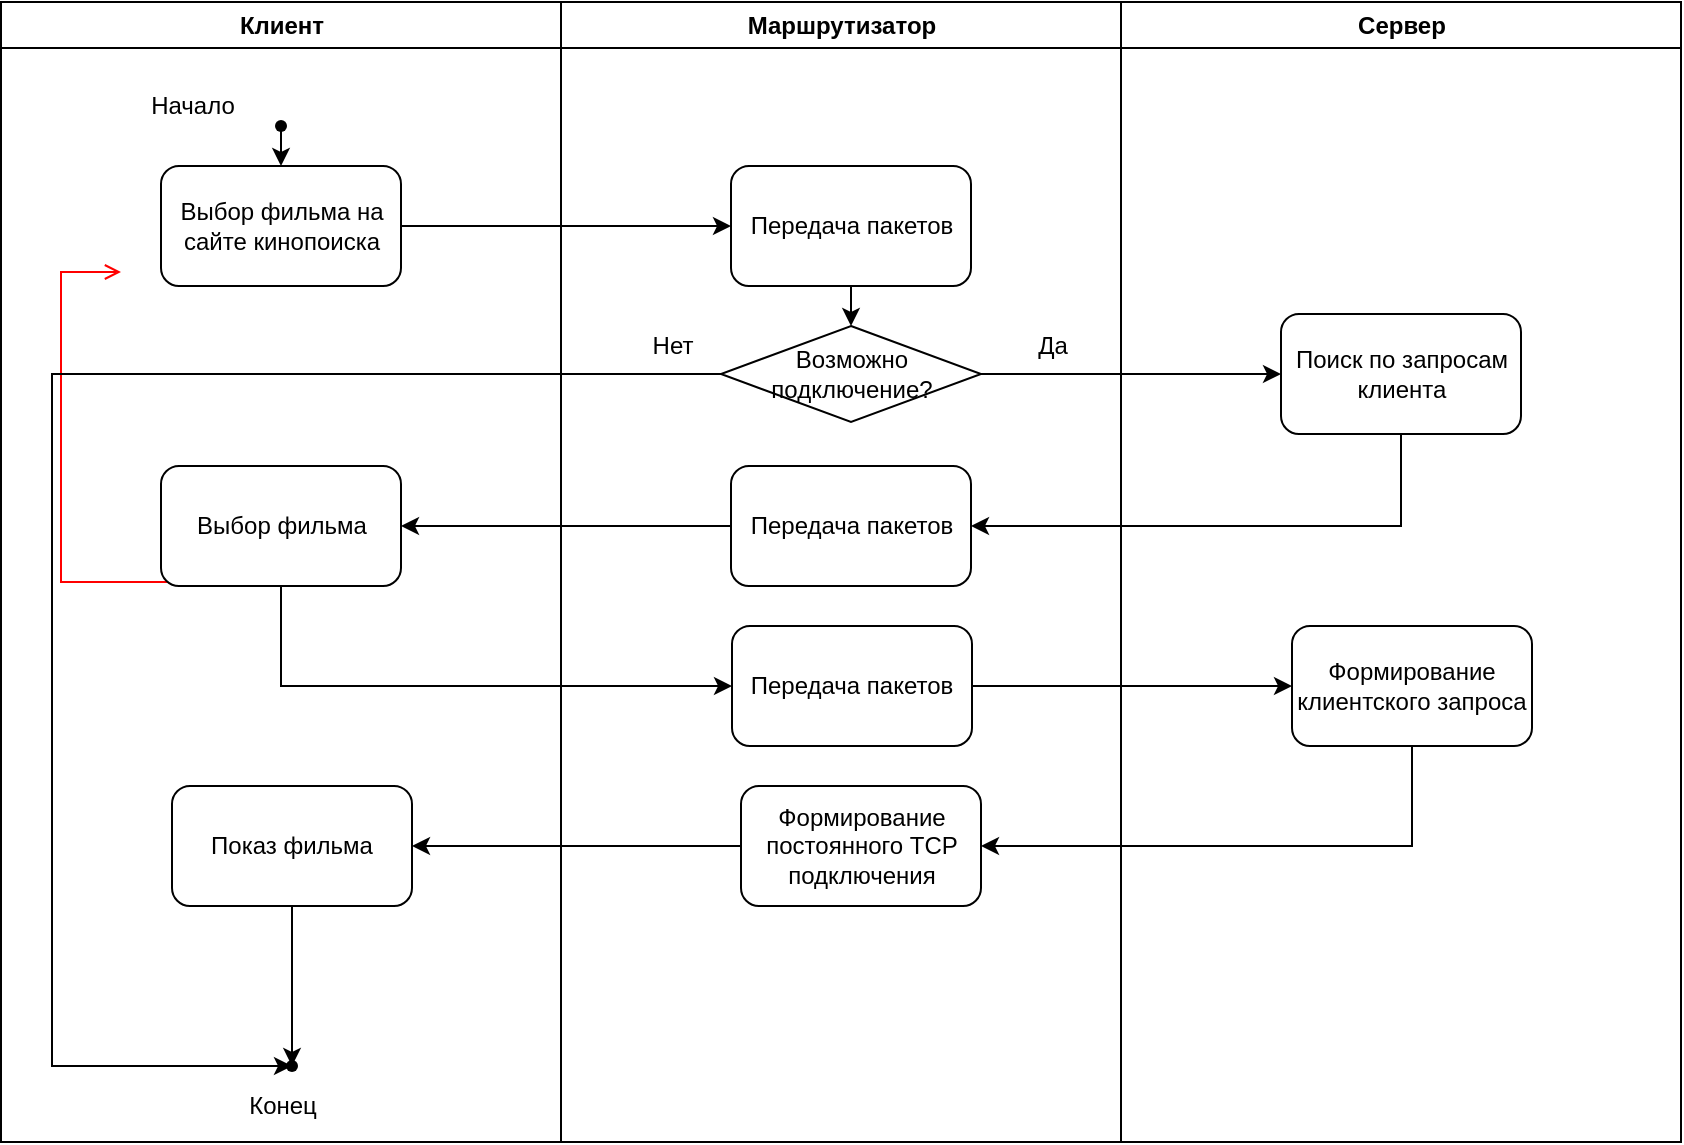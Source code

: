 <mxfile version="15.2.7" type="github"><diagram name="Page-1" id="e7e014a7-5840-1c2e-5031-d8a46d1fe8dd"><mxGraphModel dx="1422" dy="762" grid="1" gridSize="10" guides="1" tooltips="1" connect="1" arrows="1" fold="1" page="1" pageScale="1" pageWidth="1169" pageHeight="826" background="none" math="0" shadow="0"><root><mxCell id="0"/><mxCell id="1" parent="0"/><mxCell id="2" value="Клиент" style="swimlane;whiteSpace=wrap" parent="1" vertex="1"><mxGeometry x="164.5" y="128" width="280" height="570" as="geometry"/></mxCell><mxCell id="12" value="" style="edgeStyle=elbowEdgeStyle;elbow=horizontal;strokeColor=#FF0000;endArrow=open;endFill=1;rounded=0" parent="2" source="10" edge="1"><mxGeometry width="100" height="100" relative="1" as="geometry"><mxPoint x="160" y="290" as="sourcePoint"/><mxPoint x="60" y="135" as="targetPoint"/><Array as="points"><mxPoint x="30" y="250"/></Array></mxGeometry></mxCell><mxCell id="mnG-0TRNcZo1ycNowXGQ-41" value="" style="shape=waypoint;sketch=0;size=6;pointerEvents=1;points=[];fillColor=none;resizable=0;rotatable=0;perimeter=centerPerimeter;snapToPoint=1;" vertex="1" parent="2"><mxGeometry x="120" y="42" width="40" height="40" as="geometry"/></mxCell><mxCell id="mnG-0TRNcZo1ycNowXGQ-42" value="Начало" style="text;html=1;align=center;verticalAlign=middle;resizable=0;points=[];autosize=1;strokeColor=none;fillColor=none;" vertex="1" parent="2"><mxGeometry x="65.5" y="42" width="60" height="20" as="geometry"/></mxCell><mxCell id="mnG-0TRNcZo1ycNowXGQ-43" value="Выбор фильма на сайте кинопоиска" style="rounded=1;whiteSpace=wrap;html=1;" vertex="1" parent="2"><mxGeometry x="80" y="82" width="120" height="60" as="geometry"/></mxCell><mxCell id="mnG-0TRNcZo1ycNowXGQ-44" value="" style="endArrow=classic;html=1;exitX=0.463;exitY=0.675;exitDx=0;exitDy=0;exitPerimeter=0;entryX=0.5;entryY=0;entryDx=0;entryDy=0;" edge="1" parent="2" source="mnG-0TRNcZo1ycNowXGQ-41" target="mnG-0TRNcZo1ycNowXGQ-43"><mxGeometry width="50" height="50" relative="1" as="geometry"><mxPoint x="395.5" y="292" as="sourcePoint"/><mxPoint x="445.5" y="242" as="targetPoint"/></mxGeometry></mxCell><mxCell id="mnG-0TRNcZo1ycNowXGQ-52" value="" style="shape=waypoint;sketch=0;size=6;pointerEvents=1;points=[];fillColor=none;resizable=0;rotatable=0;perimeter=centerPerimeter;snapToPoint=1;" vertex="1" parent="2"><mxGeometry x="125.5" y="512" width="40" height="40" as="geometry"/></mxCell><mxCell id="mnG-0TRNcZo1ycNowXGQ-53" value="Конец" style="text;html=1;align=center;verticalAlign=middle;resizable=0;points=[];autosize=1;strokeColor=none;fillColor=none;" vertex="1" parent="2"><mxGeometry x="115" y="542" width="50" height="20" as="geometry"/></mxCell><mxCell id="mnG-0TRNcZo1ycNowXGQ-58" value="Выбор фильма" style="rounded=1;whiteSpace=wrap;html=1;" vertex="1" parent="2"><mxGeometry x="80" y="232" width="120" height="60" as="geometry"/></mxCell><mxCell id="mnG-0TRNcZo1ycNowXGQ-68" style="edgeStyle=orthogonalEdgeStyle;rounded=0;orthogonalLoop=1;jettySize=auto;html=1;entryX=0.425;entryY=0.4;entryDx=0;entryDy=0;entryPerimeter=0;" edge="1" parent="2" source="mnG-0TRNcZo1ycNowXGQ-66" target="mnG-0TRNcZo1ycNowXGQ-52"><mxGeometry relative="1" as="geometry"/></mxCell><mxCell id="mnG-0TRNcZo1ycNowXGQ-66" value="Показ фильма" style="rounded=1;whiteSpace=wrap;html=1;" vertex="1" parent="2"><mxGeometry x="85.5" y="392" width="120" height="60" as="geometry"/></mxCell><mxCell id="3" value="Маршрутизатор" style="swimlane;whiteSpace=wrap;startSize=23;" parent="1" vertex="1"><mxGeometry x="444.5" y="128" width="280" height="570" as="geometry"/></mxCell><mxCell id="mnG-0TRNcZo1ycNowXGQ-48" style="edgeStyle=orthogonalEdgeStyle;rounded=0;orthogonalLoop=1;jettySize=auto;html=1;exitX=0.5;exitY=1;exitDx=0;exitDy=0;entryX=0.5;entryY=0;entryDx=0;entryDy=0;" edge="1" parent="3" source="mnG-0TRNcZo1ycNowXGQ-45" target="mnG-0TRNcZo1ycNowXGQ-47"><mxGeometry relative="1" as="geometry"/></mxCell><mxCell id="mnG-0TRNcZo1ycNowXGQ-45" value="Передача пакетов" style="rounded=1;whiteSpace=wrap;html=1;" vertex="1" parent="3"><mxGeometry x="85" y="82" width="120" height="60" as="geometry"/></mxCell><mxCell id="mnG-0TRNcZo1ycNowXGQ-47" value="Возможно подключение?" style="rhombus;whiteSpace=wrap;html=1;" vertex="1" parent="3"><mxGeometry x="80" y="162" width="130" height="48" as="geometry"/></mxCell><mxCell id="mnG-0TRNcZo1ycNowXGQ-55" value="Нет" style="text;html=1;align=center;verticalAlign=middle;resizable=0;points=[];autosize=1;strokeColor=none;fillColor=none;" vertex="1" parent="3"><mxGeometry x="35.5" y="162" width="40" height="20" as="geometry"/></mxCell><mxCell id="mnG-0TRNcZo1ycNowXGQ-56" value="Передача пакетов" style="rounded=1;whiteSpace=wrap;html=1;" vertex="1" parent="3"><mxGeometry x="85" y="232" width="120" height="60" as="geometry"/></mxCell><mxCell id="mnG-0TRNcZo1ycNowXGQ-61" value="Передача пакетов" style="rounded=1;whiteSpace=wrap;html=1;" vertex="1" parent="3"><mxGeometry x="85.5" y="312" width="120" height="60" as="geometry"/></mxCell><mxCell id="mnG-0TRNcZo1ycNowXGQ-64" value="Формирование постоянного TCP подключения" style="rounded=1;whiteSpace=wrap;html=1;" vertex="1" parent="3"><mxGeometry x="90" y="392" width="120" height="60" as="geometry"/></mxCell><mxCell id="4" value="Сервер" style="swimlane;whiteSpace=wrap" parent="1" vertex="1"><mxGeometry x="724.5" y="128" width="280" height="570" as="geometry"/></mxCell><mxCell id="mnG-0TRNcZo1ycNowXGQ-49" value="Поиск по запросам клиента" style="rounded=1;whiteSpace=wrap;html=1;" vertex="1" parent="4"><mxGeometry x="80" y="156" width="120" height="60" as="geometry"/></mxCell><mxCell id="mnG-0TRNcZo1ycNowXGQ-62" value="Формирование клиентского запроса" style="rounded=1;whiteSpace=wrap;html=1;" vertex="1" parent="4"><mxGeometry x="85.5" y="312" width="120" height="60" as="geometry"/></mxCell><mxCell id="mnG-0TRNcZo1ycNowXGQ-46" style="edgeStyle=orthogonalEdgeStyle;rounded=0;orthogonalLoop=1;jettySize=auto;html=1;exitX=1;exitY=0.5;exitDx=0;exitDy=0;entryX=0;entryY=0.5;entryDx=0;entryDy=0;" edge="1" parent="1" source="mnG-0TRNcZo1ycNowXGQ-43" target="mnG-0TRNcZo1ycNowXGQ-45"><mxGeometry relative="1" as="geometry"/></mxCell><mxCell id="mnG-0TRNcZo1ycNowXGQ-50" style="edgeStyle=orthogonalEdgeStyle;rounded=0;orthogonalLoop=1;jettySize=auto;html=1;exitX=1;exitY=0.5;exitDx=0;exitDy=0;entryX=0;entryY=0.5;entryDx=0;entryDy=0;" edge="1" parent="1" source="mnG-0TRNcZo1ycNowXGQ-47" target="mnG-0TRNcZo1ycNowXGQ-49"><mxGeometry relative="1" as="geometry"/></mxCell><mxCell id="mnG-0TRNcZo1ycNowXGQ-51" value="Да" style="text;html=1;align=center;verticalAlign=middle;resizable=0;points=[];autosize=1;strokeColor=none;fillColor=none;" vertex="1" parent="1"><mxGeometry x="675" y="290" width="30" height="20" as="geometry"/></mxCell><mxCell id="mnG-0TRNcZo1ycNowXGQ-54" style="edgeStyle=orthogonalEdgeStyle;rounded=0;orthogonalLoop=1;jettySize=auto;html=1;exitX=0;exitY=0.5;exitDx=0;exitDy=0;entryX=0.5;entryY=0.675;entryDx=0;entryDy=0;entryPerimeter=0;" edge="1" parent="1" source="mnG-0TRNcZo1ycNowXGQ-47" target="mnG-0TRNcZo1ycNowXGQ-52"><mxGeometry relative="1" as="geometry"><Array as="points"><mxPoint x="190" y="314"/><mxPoint x="190" y="660"/></Array></mxGeometry></mxCell><mxCell id="mnG-0TRNcZo1ycNowXGQ-57" style="edgeStyle=orthogonalEdgeStyle;rounded=0;orthogonalLoop=1;jettySize=auto;html=1;entryX=1;entryY=0.5;entryDx=0;entryDy=0;" edge="1" parent="1" source="mnG-0TRNcZo1ycNowXGQ-49" target="mnG-0TRNcZo1ycNowXGQ-56"><mxGeometry relative="1" as="geometry"><Array as="points"><mxPoint x="865" y="390"/></Array></mxGeometry></mxCell><mxCell id="mnG-0TRNcZo1ycNowXGQ-59" style="edgeStyle=orthogonalEdgeStyle;rounded=0;orthogonalLoop=1;jettySize=auto;html=1;entryX=1;entryY=0.5;entryDx=0;entryDy=0;" edge="1" parent="1" source="mnG-0TRNcZo1ycNowXGQ-56" target="mnG-0TRNcZo1ycNowXGQ-58"><mxGeometry relative="1" as="geometry"/></mxCell><mxCell id="mnG-0TRNcZo1ycNowXGQ-60" style="edgeStyle=orthogonalEdgeStyle;rounded=0;orthogonalLoop=1;jettySize=auto;html=1;entryX=0;entryY=0.5;entryDx=0;entryDy=0;" edge="1" parent="1" source="mnG-0TRNcZo1ycNowXGQ-58" target="mnG-0TRNcZo1ycNowXGQ-61"><mxGeometry relative="1" as="geometry"><mxPoint x="304.5" y="450" as="targetPoint"/><Array as="points"><mxPoint x="305" y="470"/></Array></mxGeometry></mxCell><mxCell id="mnG-0TRNcZo1ycNowXGQ-63" style="edgeStyle=orthogonalEdgeStyle;rounded=0;orthogonalLoop=1;jettySize=auto;html=1;entryX=0;entryY=0.5;entryDx=0;entryDy=0;" edge="1" parent="1" source="mnG-0TRNcZo1ycNowXGQ-61" target="mnG-0TRNcZo1ycNowXGQ-62"><mxGeometry relative="1" as="geometry"/></mxCell><mxCell id="mnG-0TRNcZo1ycNowXGQ-65" style="edgeStyle=orthogonalEdgeStyle;rounded=0;orthogonalLoop=1;jettySize=auto;html=1;exitX=0.5;exitY=1;exitDx=0;exitDy=0;entryX=1;entryY=0.5;entryDx=0;entryDy=0;" edge="1" parent="1" source="mnG-0TRNcZo1ycNowXGQ-62" target="mnG-0TRNcZo1ycNowXGQ-64"><mxGeometry relative="1" as="geometry"/></mxCell><mxCell id="mnG-0TRNcZo1ycNowXGQ-67" style="edgeStyle=orthogonalEdgeStyle;rounded=0;orthogonalLoop=1;jettySize=auto;html=1;entryX=1;entryY=0.5;entryDx=0;entryDy=0;" edge="1" parent="1" source="mnG-0TRNcZo1ycNowXGQ-64" target="mnG-0TRNcZo1ycNowXGQ-66"><mxGeometry relative="1" as="geometry"/></mxCell></root></mxGraphModel></diagram></mxfile>